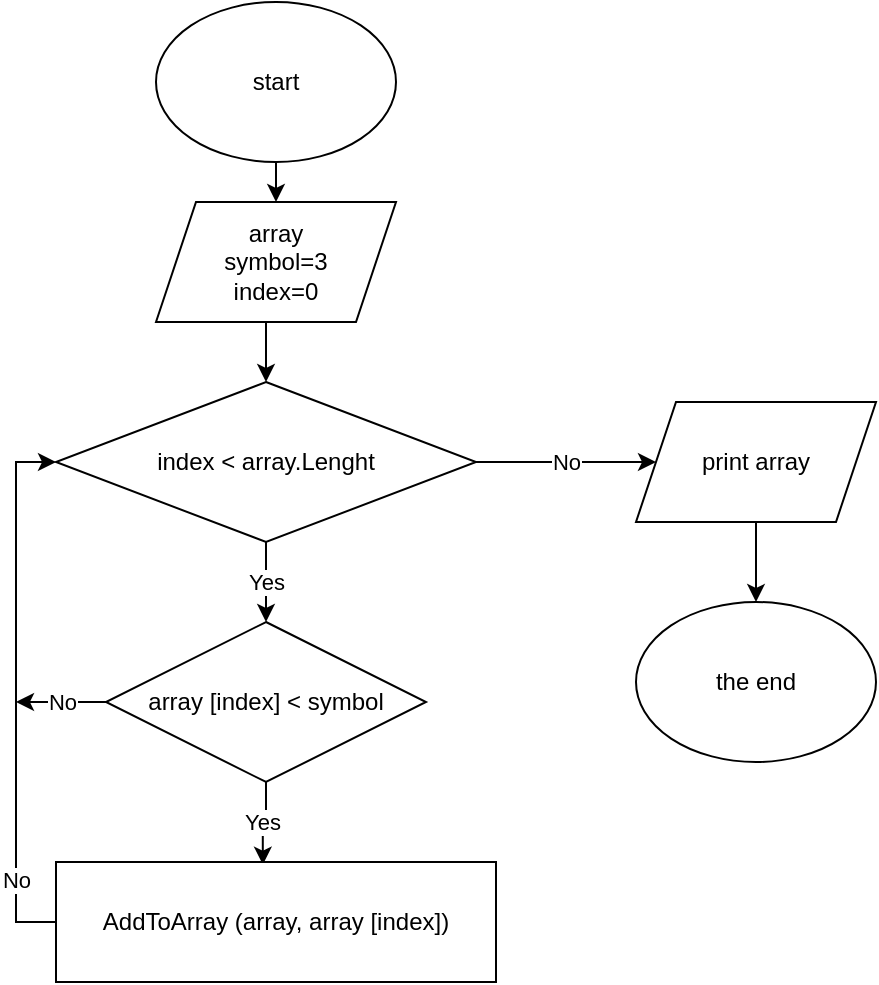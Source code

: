 <mxfile version="20.8.11" type="device"><diagram name="Страница 1" id="arBB7ONmI45HC5XqTN_e"><mxGraphModel dx="754" dy="474" grid="1" gridSize="10" guides="1" tooltips="1" connect="1" arrows="1" fold="1" page="1" pageScale="1" pageWidth="827" pageHeight="1169" math="0" shadow="0"><root><mxCell id="0"/><mxCell id="1" parent="0"/><mxCell id="6KrfvNF5Ee54B-xnTeoJ-9" style="edgeStyle=orthogonalEdgeStyle;rounded=0;orthogonalLoop=1;jettySize=auto;html=1;exitX=0.5;exitY=1;exitDx=0;exitDy=0;entryX=0.5;entryY=0;entryDx=0;entryDy=0;" edge="1" parent="1" source="6KrfvNF5Ee54B-xnTeoJ-1" target="6KrfvNF5Ee54B-xnTeoJ-2"><mxGeometry relative="1" as="geometry"/></mxCell><mxCell id="6KrfvNF5Ee54B-xnTeoJ-1" value="start" style="ellipse;whiteSpace=wrap;html=1;" vertex="1" parent="1"><mxGeometry x="330" y="10" width="120" height="80" as="geometry"/></mxCell><mxCell id="6KrfvNF5Ee54B-xnTeoJ-10" style="edgeStyle=orthogonalEdgeStyle;rounded=0;orthogonalLoop=1;jettySize=auto;html=1;exitX=0.5;exitY=1;exitDx=0;exitDy=0;entryX=0.5;entryY=0;entryDx=0;entryDy=0;" edge="1" parent="1" source="6KrfvNF5Ee54B-xnTeoJ-2" target="6KrfvNF5Ee54B-xnTeoJ-3"><mxGeometry relative="1" as="geometry"/></mxCell><mxCell id="6KrfvNF5Ee54B-xnTeoJ-2" value="array&lt;br&gt;symbol=3&lt;br&gt;index=0" style="shape=parallelogram;perimeter=parallelogramPerimeter;whiteSpace=wrap;html=1;fixedSize=1;" vertex="1" parent="1"><mxGeometry x="330" y="110" width="120" height="60" as="geometry"/></mxCell><mxCell id="6KrfvNF5Ee54B-xnTeoJ-7" value="No" style="edgeStyle=orthogonalEdgeStyle;rounded=0;orthogonalLoop=1;jettySize=auto;html=1;exitX=1;exitY=0.5;exitDx=0;exitDy=0;" edge="1" parent="1" source="6KrfvNF5Ee54B-xnTeoJ-3" target="6KrfvNF5Ee54B-xnTeoJ-4"><mxGeometry relative="1" as="geometry"/></mxCell><mxCell id="6KrfvNF5Ee54B-xnTeoJ-11" value="Yes" style="edgeStyle=orthogonalEdgeStyle;rounded=0;orthogonalLoop=1;jettySize=auto;html=1;exitX=0.5;exitY=1;exitDx=0;exitDy=0;entryX=0.5;entryY=0;entryDx=0;entryDy=0;" edge="1" parent="1" source="6KrfvNF5Ee54B-xnTeoJ-3" target="6KrfvNF5Ee54B-xnTeoJ-6"><mxGeometry relative="1" as="geometry"/></mxCell><mxCell id="6KrfvNF5Ee54B-xnTeoJ-3" value="index &amp;lt; array.Lenght" style="rhombus;whiteSpace=wrap;html=1;" vertex="1" parent="1"><mxGeometry x="280" y="200" width="210" height="80" as="geometry"/></mxCell><mxCell id="6KrfvNF5Ee54B-xnTeoJ-8" style="edgeStyle=orthogonalEdgeStyle;rounded=0;orthogonalLoop=1;jettySize=auto;html=1;exitX=0.5;exitY=1;exitDx=0;exitDy=0;entryX=0.5;entryY=0;entryDx=0;entryDy=0;" edge="1" parent="1" source="6KrfvNF5Ee54B-xnTeoJ-4" target="6KrfvNF5Ee54B-xnTeoJ-5"><mxGeometry relative="1" as="geometry"/></mxCell><mxCell id="6KrfvNF5Ee54B-xnTeoJ-4" value="print array" style="shape=parallelogram;perimeter=parallelogramPerimeter;whiteSpace=wrap;html=1;fixedSize=1;" vertex="1" parent="1"><mxGeometry x="570" y="210" width="120" height="60" as="geometry"/></mxCell><mxCell id="6KrfvNF5Ee54B-xnTeoJ-5" value="the end" style="ellipse;whiteSpace=wrap;html=1;" vertex="1" parent="1"><mxGeometry x="570" y="310" width="120" height="80" as="geometry"/></mxCell><mxCell id="6KrfvNF5Ee54B-xnTeoJ-14" value="Yes" style="edgeStyle=orthogonalEdgeStyle;rounded=0;orthogonalLoop=1;jettySize=auto;html=1;exitX=0.5;exitY=1;exitDx=0;exitDy=0;entryX=0.47;entryY=0.022;entryDx=0;entryDy=0;entryPerimeter=0;" edge="1" parent="1" source="6KrfvNF5Ee54B-xnTeoJ-6" target="6KrfvNF5Ee54B-xnTeoJ-13"><mxGeometry relative="1" as="geometry"/></mxCell><mxCell id="6KrfvNF5Ee54B-xnTeoJ-16" value="No" style="edgeStyle=orthogonalEdgeStyle;rounded=0;orthogonalLoop=1;jettySize=auto;html=1;exitX=0;exitY=0.5;exitDx=0;exitDy=0;" edge="1" parent="1" source="6KrfvNF5Ee54B-xnTeoJ-6"><mxGeometry relative="1" as="geometry"><mxPoint x="260" y="360" as="targetPoint"/></mxGeometry></mxCell><mxCell id="6KrfvNF5Ee54B-xnTeoJ-6" value="array [index] &amp;lt; symbol" style="rhombus;whiteSpace=wrap;html=1;" vertex="1" parent="1"><mxGeometry x="305" y="320" width="160" height="80" as="geometry"/></mxCell><mxCell id="6KrfvNF5Ee54B-xnTeoJ-15" value="No" style="edgeStyle=orthogonalEdgeStyle;rounded=0;orthogonalLoop=1;jettySize=auto;html=1;exitX=0;exitY=0.5;exitDx=0;exitDy=0;entryX=0;entryY=0.5;entryDx=0;entryDy=0;" edge="1" parent="1" source="6KrfvNF5Ee54B-xnTeoJ-13" target="6KrfvNF5Ee54B-xnTeoJ-3"><mxGeometry x="-0.692" relative="1" as="geometry"><mxPoint as="offset"/></mxGeometry></mxCell><mxCell id="6KrfvNF5Ee54B-xnTeoJ-13" value="AddToArray (array, array [index])" style="rounded=0;whiteSpace=wrap;html=1;" vertex="1" parent="1"><mxGeometry x="280" y="440" width="220" height="60" as="geometry"/></mxCell></root></mxGraphModel></diagram></mxfile>